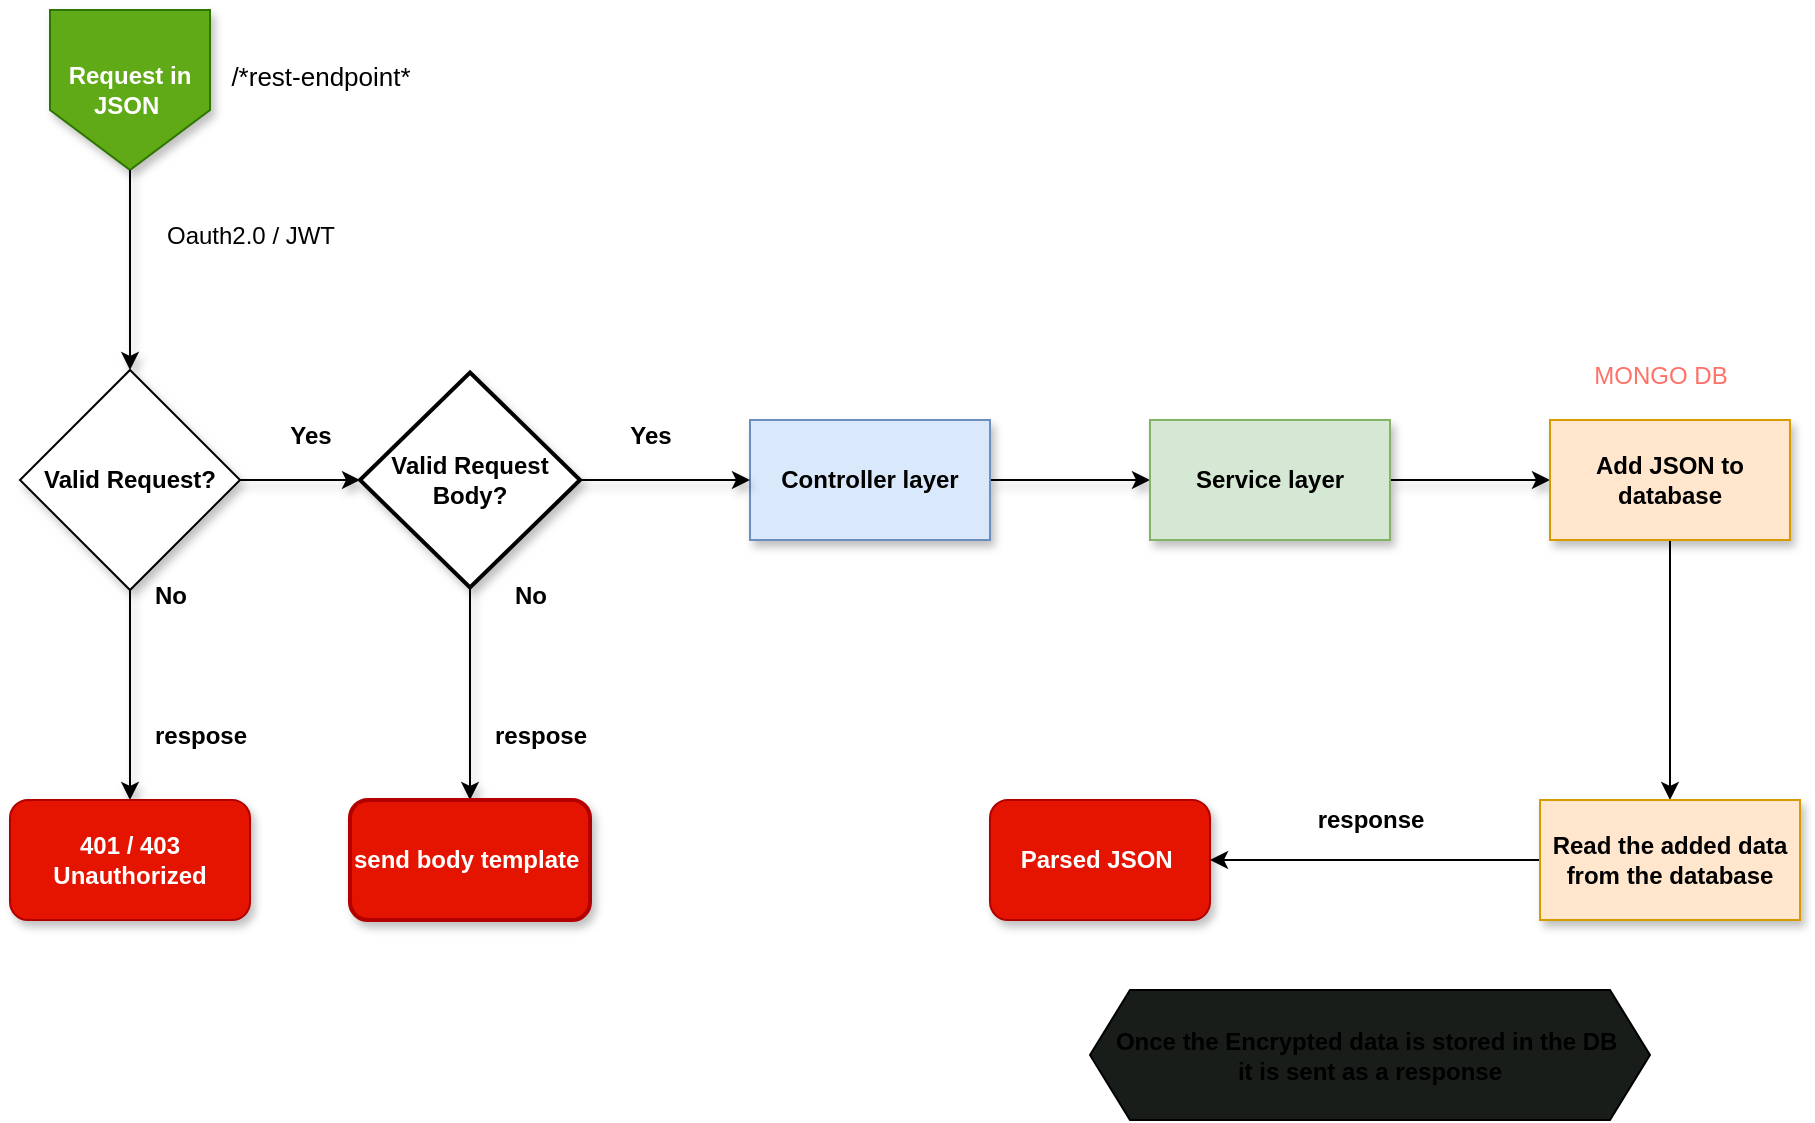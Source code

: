 <mxfile version="24.7.5">
  <diagram id="C5RBs43oDa-KdzZeNtuy" name="Page-1">
    <mxGraphModel dx="1290" dy="621" grid="1" gridSize="10" guides="1" tooltips="1" connect="1" arrows="1" fold="1" page="1" pageScale="1" pageWidth="827" pageHeight="1169" math="0" shadow="0">
      <root>
        <mxCell id="WIyWlLk6GJQsqaUBKTNV-0" />
        <mxCell id="WIyWlLk6GJQsqaUBKTNV-1" parent="WIyWlLk6GJQsqaUBKTNV-0" />
        <mxCell id="mFRWvvv5-FWFhX4_mYne-0" value="Request in JSON&amp;nbsp;" style="shape=offPageConnector;whiteSpace=wrap;html=1;fillColor=#60a917;fontColor=#ffffff;strokeColor=#2D7600;fontStyle=1;shadow=1;" parent="WIyWlLk6GJQsqaUBKTNV-1" vertex="1">
          <mxGeometry x="40" y="50" width="80" height="80" as="geometry" />
        </mxCell>
        <mxCell id="mFRWvvv5-FWFhX4_mYne-1" value="&lt;span style=&quot;font-weight: normal;&quot;&gt;/*rest-endpoint*&lt;/span&gt;" style="text;html=1;align=center;verticalAlign=middle;resizable=0;points=[];autosize=1;strokeColor=none;fillColor=none;fontSize=13;fontStyle=1;shadow=1;" parent="WIyWlLk6GJQsqaUBKTNV-1" vertex="1">
          <mxGeometry x="120" y="68" width="110" height="30" as="geometry" />
        </mxCell>
        <mxCell id="mFRWvvv5-FWFhX4_mYne-27" value="" style="edgeStyle=orthogonalEdgeStyle;rounded=0;orthogonalLoop=1;jettySize=auto;html=1;fontStyle=1;shadow=1;" parent="WIyWlLk6GJQsqaUBKTNV-1" source="mFRWvvv5-FWFhX4_mYne-2" target="mFRWvvv5-FWFhX4_mYne-26" edge="1">
          <mxGeometry relative="1" as="geometry" />
        </mxCell>
        <mxCell id="mFRWvvv5-FWFhX4_mYne-2" value="&lt;font color=&quot;#000000&quot;&gt;&lt;span&gt;Controller layer&lt;/span&gt;&lt;/font&gt;" style="whiteSpace=wrap;html=1;fillColor=#dae8fc;strokeColor=#6c8ebf;fontStyle=1;gradientColor=none;glass=0;shadow=1;rounded=0;" parent="WIyWlLk6GJQsqaUBKTNV-1" vertex="1">
          <mxGeometry x="390" y="255" width="120" height="60" as="geometry" />
        </mxCell>
        <mxCell id="mFRWvvv5-FWFhX4_mYne-6" value="" style="edgeStyle=orthogonalEdgeStyle;rounded=0;orthogonalLoop=1;jettySize=auto;html=1;fontStyle=1;shadow=1;" parent="WIyWlLk6GJQsqaUBKTNV-1" source="mFRWvvv5-FWFhX4_mYne-0" target="mFRWvvv5-FWFhX4_mYne-4" edge="1">
          <mxGeometry relative="1" as="geometry">
            <mxPoint x="80" y="130" as="sourcePoint" />
            <mxPoint x="140" y="420" as="targetPoint" />
          </mxGeometry>
        </mxCell>
        <mxCell id="mFRWvvv5-FWFhX4_mYne-20" value="" style="edgeStyle=orthogonalEdgeStyle;rounded=0;orthogonalLoop=1;jettySize=auto;html=1;fontStyle=1;shadow=1;" parent="WIyWlLk6GJQsqaUBKTNV-1" source="mFRWvvv5-FWFhX4_mYne-4" target="mFRWvvv5-FWFhX4_mYne-19" edge="1">
          <mxGeometry relative="1" as="geometry" />
        </mxCell>
        <mxCell id="mFRWvvv5-FWFhX4_mYne-4" value="Valid Request?" style="rhombus;whiteSpace=wrap;html=1;fontStyle=1;shadow=1;" parent="WIyWlLk6GJQsqaUBKTNV-1" vertex="1">
          <mxGeometry x="25" y="230" width="110" height="110" as="geometry" />
        </mxCell>
        <mxCell id="mFRWvvv5-FWFhX4_mYne-7" value="Yes" style="text;html=1;align=center;verticalAlign=middle;resizable=0;points=[];autosize=1;strokeColor=none;fillColor=none;fontStyle=1;shadow=1;" parent="WIyWlLk6GJQsqaUBKTNV-1" vertex="1">
          <mxGeometry x="150" y="248" width="40" height="30" as="geometry" />
        </mxCell>
        <mxCell id="mFRWvvv5-FWFhX4_mYne-15" style="edgeStyle=orthogonalEdgeStyle;rounded=0;orthogonalLoop=1;jettySize=auto;html=1;exitX=1;exitY=0.5;exitDx=0;exitDy=0;exitPerimeter=0;entryX=0;entryY=0.5;entryDx=0;entryDy=0;fontStyle=1;shadow=1;" parent="WIyWlLk6GJQsqaUBKTNV-1" source="mFRWvvv5-FWFhX4_mYne-10" target="mFRWvvv5-FWFhX4_mYne-2" edge="1">
          <mxGeometry relative="1" as="geometry" />
        </mxCell>
        <mxCell id="mFRWvvv5-FWFhX4_mYne-18" value="" style="edgeStyle=orthogonalEdgeStyle;rounded=0;orthogonalLoop=1;jettySize=auto;html=1;fontStyle=1;shadow=1;" parent="WIyWlLk6GJQsqaUBKTNV-1" source="mFRWvvv5-FWFhX4_mYne-10" target="mFRWvvv5-FWFhX4_mYne-17" edge="1">
          <mxGeometry relative="1" as="geometry" />
        </mxCell>
        <mxCell id="mFRWvvv5-FWFhX4_mYne-10" value="Valid Request Body?" style="strokeWidth=2;html=1;shape=mxgraph.flowchart.decision;whiteSpace=wrap;fontStyle=1;shadow=1;" parent="WIyWlLk6GJQsqaUBKTNV-1" vertex="1">
          <mxGeometry x="195" y="231.25" width="110" height="107.5" as="geometry" />
        </mxCell>
        <mxCell id="mFRWvvv5-FWFhX4_mYne-14" style="edgeStyle=orthogonalEdgeStyle;rounded=0;orthogonalLoop=1;jettySize=auto;html=1;exitX=1;exitY=0.5;exitDx=0;exitDy=0;entryX=0;entryY=0.5;entryDx=0;entryDy=0;entryPerimeter=0;fontStyle=1;shadow=1;" parent="WIyWlLk6GJQsqaUBKTNV-1" source="mFRWvvv5-FWFhX4_mYne-4" target="mFRWvvv5-FWFhX4_mYne-10" edge="1">
          <mxGeometry relative="1" as="geometry" />
        </mxCell>
        <mxCell id="mFRWvvv5-FWFhX4_mYne-16" value="Yes" style="text;html=1;align=center;verticalAlign=middle;resizable=0;points=[];autosize=1;strokeColor=none;fillColor=none;fontStyle=1;shadow=1;" parent="WIyWlLk6GJQsqaUBKTNV-1" vertex="1">
          <mxGeometry x="320" y="248" width="40" height="30" as="geometry" />
        </mxCell>
        <mxCell id="mFRWvvv5-FWFhX4_mYne-17" value="send body template&amp;nbsp;" style="rounded=1;whiteSpace=wrap;html=1;strokeWidth=2;fillColor=#e51400;fontColor=#ffffff;strokeColor=#B20000;fontStyle=1;shadow=1;" parent="WIyWlLk6GJQsqaUBKTNV-1" vertex="1">
          <mxGeometry x="190" y="445" width="120" height="60" as="geometry" />
        </mxCell>
        <mxCell id="mFRWvvv5-FWFhX4_mYne-19" value="401 / 403 Unauthorized" style="rounded=1;whiteSpace=wrap;html=1;fillColor=#e51400;strokeColor=#B20000;fontColor=#ffffff;fontStyle=1;shadow=1;" parent="WIyWlLk6GJQsqaUBKTNV-1" vertex="1">
          <mxGeometry x="20" y="445" width="120" height="60" as="geometry" />
        </mxCell>
        <mxCell id="mFRWvvv5-FWFhX4_mYne-21" value="respose" style="text;html=1;align=center;verticalAlign=middle;resizable=0;points=[];autosize=1;strokeColor=none;fillColor=none;fontStyle=1;shadow=1;" parent="WIyWlLk6GJQsqaUBKTNV-1" vertex="1">
          <mxGeometry x="80" y="398" width="70" height="30" as="geometry" />
        </mxCell>
        <mxCell id="mFRWvvv5-FWFhX4_mYne-23" value="respose" style="text;html=1;align=center;verticalAlign=middle;resizable=0;points=[];autosize=1;strokeColor=none;fillColor=none;fontStyle=1;shadow=1;" parent="WIyWlLk6GJQsqaUBKTNV-1" vertex="1">
          <mxGeometry x="250" y="398" width="70" height="30" as="geometry" />
        </mxCell>
        <mxCell id="mFRWvvv5-FWFhX4_mYne-24" value="No" style="text;html=1;align=center;verticalAlign=middle;resizable=0;points=[];autosize=1;strokeColor=none;fillColor=none;fontStyle=1;shadow=1;" parent="WIyWlLk6GJQsqaUBKTNV-1" vertex="1">
          <mxGeometry x="80" y="328" width="40" height="30" as="geometry" />
        </mxCell>
        <mxCell id="mFRWvvv5-FWFhX4_mYne-25" value="No" style="text;html=1;align=center;verticalAlign=middle;resizable=0;points=[];autosize=1;strokeColor=none;fillColor=none;fontStyle=1;shadow=1;" parent="WIyWlLk6GJQsqaUBKTNV-1" vertex="1">
          <mxGeometry x="260" y="328" width="40" height="30" as="geometry" />
        </mxCell>
        <mxCell id="mFRWvvv5-FWFhX4_mYne-39" value="" style="edgeStyle=orthogonalEdgeStyle;rounded=0;orthogonalLoop=1;jettySize=auto;html=1;fontStyle=1;shadow=1;" parent="WIyWlLk6GJQsqaUBKTNV-1" source="mFRWvvv5-FWFhX4_mYne-26" target="mFRWvvv5-FWFhX4_mYne-38" edge="1">
          <mxGeometry relative="1" as="geometry" />
        </mxCell>
        <mxCell id="mFRWvvv5-FWFhX4_mYne-26" value="&lt;span&gt;&lt;font color=&quot;#000000&quot;&gt;Service layer&lt;/font&gt;&lt;/span&gt;" style="whiteSpace=wrap;html=1;fillColor=#d5e8d4;strokeColor=#82b366;fontStyle=1;shadow=1;" parent="WIyWlLk6GJQsqaUBKTNV-1" vertex="1">
          <mxGeometry x="590" y="255" width="120" height="60" as="geometry" />
        </mxCell>
        <mxCell id="mFRWvvv5-FWFhX4_mYne-28" value="Oauth2.0 / JWT" style="text;html=1;align=center;verticalAlign=middle;resizable=0;points=[];autosize=1;strokeColor=none;fillColor=none;fontStyle=0;shadow=1;" parent="WIyWlLk6GJQsqaUBKTNV-1" vertex="1">
          <mxGeometry x="85" y="148" width="110" height="30" as="geometry" />
        </mxCell>
        <mxCell id="mFRWvvv5-FWFhX4_mYne-31" value="Parsed JSON&amp;nbsp;" style="rounded=1;whiteSpace=wrap;html=1;fillColor=#e51400;strokeColor=#B20000;fontColor=#ffffff;fontStyle=1;shadow=1;" parent="WIyWlLk6GJQsqaUBKTNV-1" vertex="1">
          <mxGeometry x="510" y="445" width="110" height="60" as="geometry" />
        </mxCell>
        <mxCell id="vYCPbZjCZB05pvsAg4_l-1" value="" style="edgeStyle=orthogonalEdgeStyle;rounded=0;orthogonalLoop=1;jettySize=auto;html=1;" edge="1" parent="WIyWlLk6GJQsqaUBKTNV-1" source="mFRWvvv5-FWFhX4_mYne-38" target="vYCPbZjCZB05pvsAg4_l-0">
          <mxGeometry relative="1" as="geometry" />
        </mxCell>
        <mxCell id="mFRWvvv5-FWFhX4_mYne-38" value="&lt;font color=&quot;#000000&quot;&gt;&lt;span&gt;Add JSON to database&lt;/span&gt;&lt;/font&gt;" style="whiteSpace=wrap;html=1;fillColor=#ffe6cc;strokeColor=#d79b00;fontStyle=1;shadow=1;" parent="WIyWlLk6GJQsqaUBKTNV-1" vertex="1">
          <mxGeometry x="790" y="255" width="120" height="60" as="geometry" />
        </mxCell>
        <mxCell id="mFRWvvv5-FWFhX4_mYne-40" value="&lt;font style=&quot;font-weight: normal;&quot; color=&quot;#ff7066&quot;&gt;MONGO DB&lt;/font&gt;" style="text;html=1;align=center;verticalAlign=middle;resizable=0;points=[];autosize=1;strokeColor=none;fillColor=none;fontStyle=1;shadow=1;" parent="WIyWlLk6GJQsqaUBKTNV-1" vertex="1">
          <mxGeometry x="800" y="218" width="90" height="30" as="geometry" />
        </mxCell>
        <mxCell id="mFRWvvv5-FWFhX4_mYne-42" value="response" style="text;html=1;align=center;verticalAlign=middle;resizable=0;points=[];autosize=1;strokeColor=none;fillColor=none;fontStyle=1;shadow=1;" parent="WIyWlLk6GJQsqaUBKTNV-1" vertex="1">
          <mxGeometry x="665" y="440" width="70" height="30" as="geometry" />
        </mxCell>
        <mxCell id="vYCPbZjCZB05pvsAg4_l-2" style="edgeStyle=orthogonalEdgeStyle;rounded=0;orthogonalLoop=1;jettySize=auto;html=1;exitX=0;exitY=0.5;exitDx=0;exitDy=0;" edge="1" parent="WIyWlLk6GJQsqaUBKTNV-1" source="vYCPbZjCZB05pvsAg4_l-0" target="mFRWvvv5-FWFhX4_mYne-31">
          <mxGeometry relative="1" as="geometry" />
        </mxCell>
        <mxCell id="vYCPbZjCZB05pvsAg4_l-0" value="&lt;font color=&quot;#000000&quot;&gt;Read the added data from the database&lt;/font&gt;" style="whiteSpace=wrap;html=1;fillColor=#ffe6cc;strokeColor=#d79b00;fontStyle=1;shadow=1;" vertex="1" parent="WIyWlLk6GJQsqaUBKTNV-1">
          <mxGeometry x="785" y="445" width="130" height="60" as="geometry" />
        </mxCell>
        <mxCell id="vYCPbZjCZB05pvsAg4_l-4" value="&lt;b style=&quot;text-wrap: nowrap;&quot;&gt;Once the Encrypted data is stored in the DB&amp;nbsp;&lt;br&gt;it is sent as a response&lt;/b&gt;" style="shape=hexagon;perimeter=hexagonPerimeter2;whiteSpace=wrap;html=1;fixedSize=1;fillColor=#181D1A;" vertex="1" parent="WIyWlLk6GJQsqaUBKTNV-1">
          <mxGeometry x="560" y="540" width="280" height="65" as="geometry" />
        </mxCell>
      </root>
    </mxGraphModel>
  </diagram>
</mxfile>
